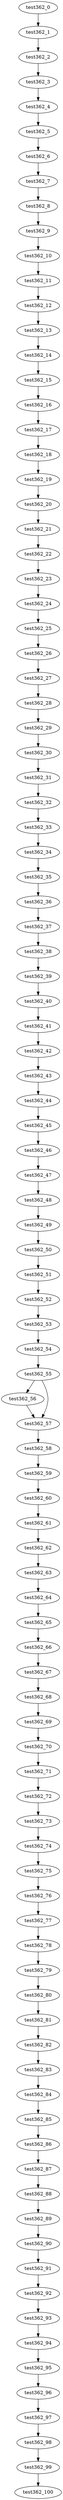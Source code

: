 digraph G {
test362_0->test362_1;
test362_1->test362_2;
test362_2->test362_3;
test362_3->test362_4;
test362_4->test362_5;
test362_5->test362_6;
test362_6->test362_7;
test362_7->test362_8;
test362_8->test362_9;
test362_9->test362_10;
test362_10->test362_11;
test362_11->test362_12;
test362_12->test362_13;
test362_13->test362_14;
test362_14->test362_15;
test362_15->test362_16;
test362_16->test362_17;
test362_17->test362_18;
test362_18->test362_19;
test362_19->test362_20;
test362_20->test362_21;
test362_21->test362_22;
test362_22->test362_23;
test362_23->test362_24;
test362_24->test362_25;
test362_25->test362_26;
test362_26->test362_27;
test362_27->test362_28;
test362_28->test362_29;
test362_29->test362_30;
test362_30->test362_31;
test362_31->test362_32;
test362_32->test362_33;
test362_33->test362_34;
test362_34->test362_35;
test362_35->test362_36;
test362_36->test362_37;
test362_37->test362_38;
test362_38->test362_39;
test362_39->test362_40;
test362_40->test362_41;
test362_41->test362_42;
test362_42->test362_43;
test362_43->test362_44;
test362_44->test362_45;
test362_45->test362_46;
test362_46->test362_47;
test362_47->test362_48;
test362_48->test362_49;
test362_49->test362_50;
test362_50->test362_51;
test362_51->test362_52;
test362_52->test362_53;
test362_53->test362_54;
test362_54->test362_55;
test362_55->test362_56;
test362_55->test362_57;
test362_56->test362_57;
test362_57->test362_58;
test362_58->test362_59;
test362_59->test362_60;
test362_60->test362_61;
test362_61->test362_62;
test362_62->test362_63;
test362_63->test362_64;
test362_64->test362_65;
test362_65->test362_66;
test362_66->test362_67;
test362_67->test362_68;
test362_68->test362_69;
test362_69->test362_70;
test362_70->test362_71;
test362_71->test362_72;
test362_72->test362_73;
test362_73->test362_74;
test362_74->test362_75;
test362_75->test362_76;
test362_76->test362_77;
test362_77->test362_78;
test362_78->test362_79;
test362_79->test362_80;
test362_80->test362_81;
test362_81->test362_82;
test362_82->test362_83;
test362_83->test362_84;
test362_84->test362_85;
test362_85->test362_86;
test362_86->test362_87;
test362_87->test362_88;
test362_88->test362_89;
test362_89->test362_90;
test362_90->test362_91;
test362_91->test362_92;
test362_92->test362_93;
test362_93->test362_94;
test362_94->test362_95;
test362_95->test362_96;
test362_96->test362_97;
test362_97->test362_98;
test362_98->test362_99;
test362_99->test362_100;

}
